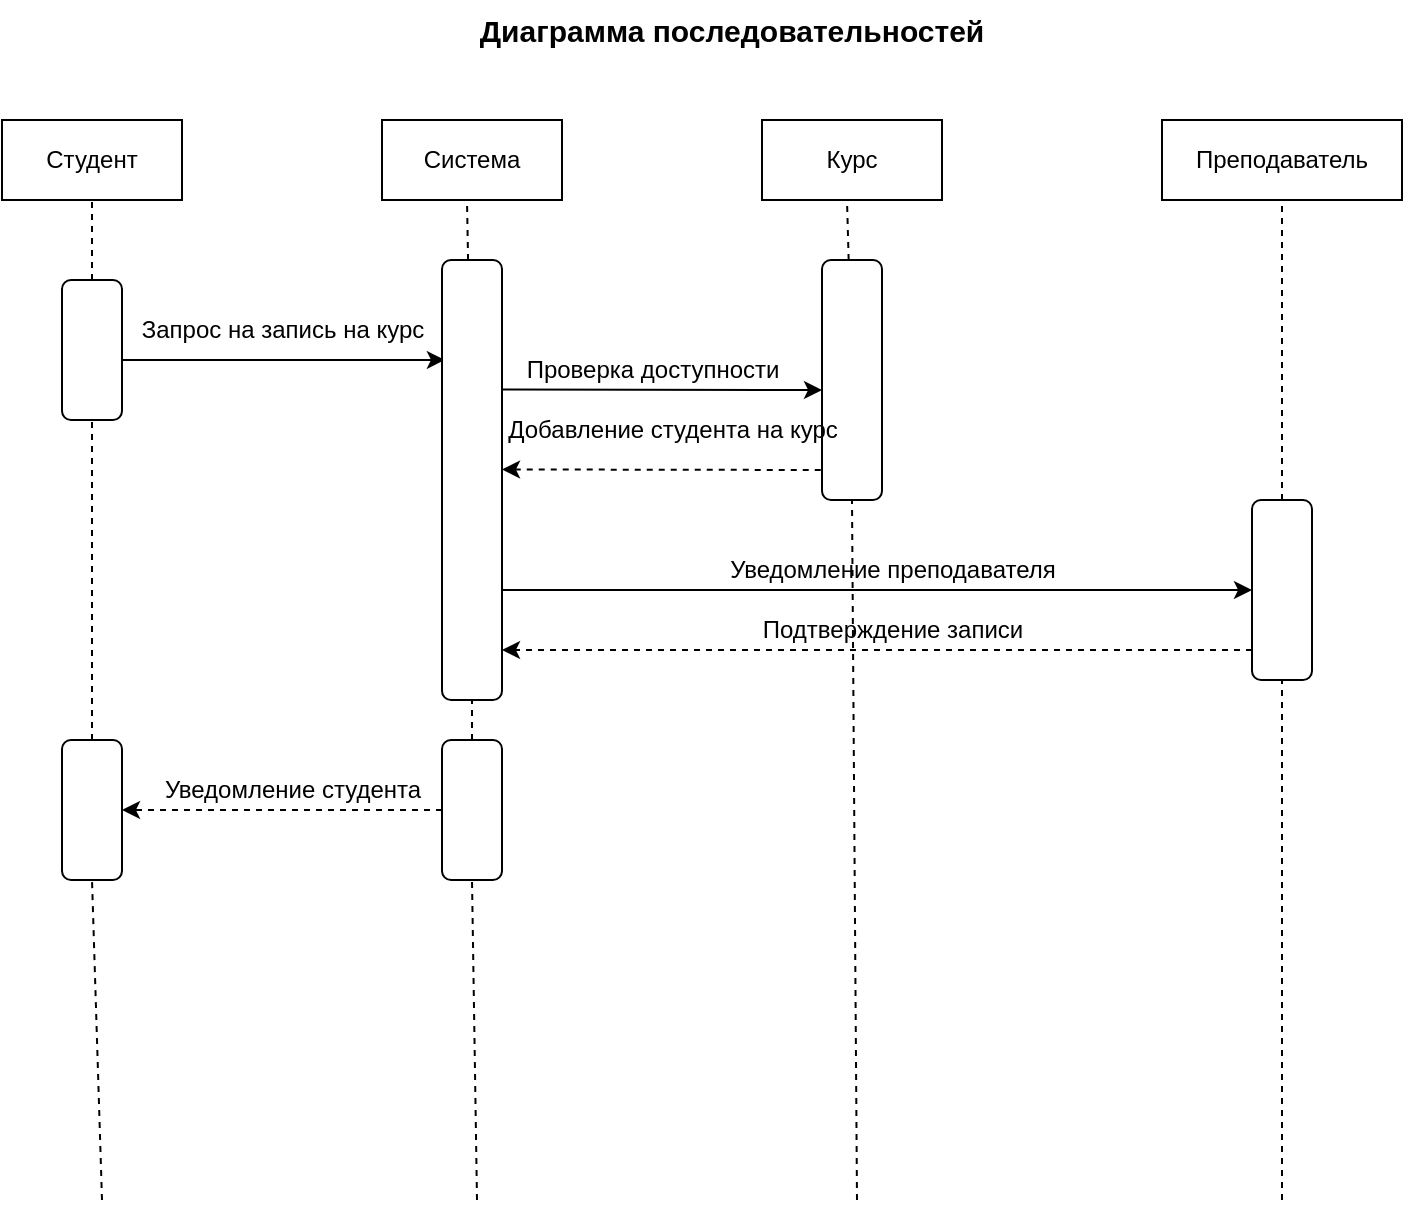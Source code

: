 <mxfile version="20.8.16" type="device"><diagram name="Страница 1" id="dYREoTbcegf1lq-o6Rzy"><mxGraphModel dx="1235" dy="731" grid="1" gridSize="10" guides="1" tooltips="1" connect="1" arrows="1" fold="1" page="1" pageScale="1" pageWidth="827" pageHeight="1169" math="0" shadow="0"><root><mxCell id="0"/><mxCell id="1" parent="0"/><mxCell id="o7vRSUF8-B59JGghVbkw-1" value="Студент" style="rounded=0;whiteSpace=wrap;html=1;" vertex="1" parent="1"><mxGeometry x="150" y="60" width="90" height="40" as="geometry"/></mxCell><mxCell id="o7vRSUF8-B59JGghVbkw-2" value="Преподаватель" style="rounded=0;whiteSpace=wrap;html=1;" vertex="1" parent="1"><mxGeometry x="730" y="60" width="120" height="40" as="geometry"/></mxCell><mxCell id="o7vRSUF8-B59JGghVbkw-3" value="Курс" style="rounded=0;whiteSpace=wrap;html=1;" vertex="1" parent="1"><mxGeometry x="530" y="60" width="90" height="40" as="geometry"/></mxCell><mxCell id="o7vRSUF8-B59JGghVbkw-4" value="Система" style="rounded=0;whiteSpace=wrap;html=1;" vertex="1" parent="1"><mxGeometry x="340" y="60" width="90" height="40" as="geometry"/></mxCell><mxCell id="o7vRSUF8-B59JGghVbkw-5" value="" style="endArrow=none;dashed=1;html=1;rounded=0;entryX=0.5;entryY=1;entryDx=0;entryDy=0;startArrow=none;" edge="1" parent="1" source="o7vRSUF8-B59JGghVbkw-11" target="o7vRSUF8-B59JGghVbkw-1"><mxGeometry width="50" height="50" relative="1" as="geometry"><mxPoint x="200" y="600" as="sourcePoint"/><mxPoint x="310" y="240" as="targetPoint"/></mxGeometry></mxCell><mxCell id="o7vRSUF8-B59JGghVbkw-6" value="" style="endArrow=none;dashed=1;html=1;rounded=0;startArrow=none;" edge="1" parent="1" source="o7vRSUF8-B59JGghVbkw-29"><mxGeometry width="50" height="50" relative="1" as="geometry"><mxPoint x="798" y="600" as="sourcePoint"/><mxPoint x="790" y="100" as="targetPoint"/></mxGeometry></mxCell><mxCell id="o7vRSUF8-B59JGghVbkw-7" value="" style="endArrow=none;dashed=1;html=1;rounded=0;entryX=0.5;entryY=1;entryDx=0;entryDy=0;startArrow=none;" edge="1" parent="1" source="o7vRSUF8-B59JGghVbkw-17"><mxGeometry width="50" height="50" relative="1" as="geometry"><mxPoint x="577.5" y="600" as="sourcePoint"/><mxPoint x="572.5" y="100" as="targetPoint"/></mxGeometry></mxCell><mxCell id="o7vRSUF8-B59JGghVbkw-8" value="" style="endArrow=none;dashed=1;html=1;rounded=0;entryX=0.5;entryY=1;entryDx=0;entryDy=0;startArrow=none;" edge="1" parent="1" source="o7vRSUF8-B59JGghVbkw-13"><mxGeometry width="50" height="50" relative="1" as="geometry"><mxPoint x="387.5" y="600" as="sourcePoint"/><mxPoint x="382.5" y="100" as="targetPoint"/></mxGeometry></mxCell><mxCell id="o7vRSUF8-B59JGghVbkw-12" value="" style="endArrow=none;dashed=1;html=1;rounded=0;entryX=0.5;entryY=1;entryDx=0;entryDy=0;startArrow=none;" edge="1" parent="1" source="o7vRSUF8-B59JGghVbkw-37" target="o7vRSUF8-B59JGghVbkw-11"><mxGeometry width="50" height="50" relative="1" as="geometry"><mxPoint x="200" y="600" as="sourcePoint"/><mxPoint x="195" y="100" as="targetPoint"/></mxGeometry></mxCell><mxCell id="o7vRSUF8-B59JGghVbkw-15" style="rounded=0;orthogonalLoop=1;jettySize=auto;html=1;entryX=1.009;entryY=0.998;entryDx=0;entryDy=0;entryPerimeter=0;" edge="1" parent="1" target="o7vRSUF8-B59JGghVbkw-16"><mxGeometry relative="1" as="geometry"><mxPoint x="200" y="180" as="sourcePoint"/><mxPoint x="369" y="189" as="targetPoint"/></mxGeometry></mxCell><mxCell id="o7vRSUF8-B59JGghVbkw-11" value="" style="rounded=1;whiteSpace=wrap;html=1;" vertex="1" parent="1"><mxGeometry x="180" y="140" width="30" height="70" as="geometry"/></mxCell><mxCell id="o7vRSUF8-B59JGghVbkw-14" value="" style="endArrow=none;dashed=1;html=1;rounded=0;entryX=0.5;entryY=1;entryDx=0;entryDy=0;startArrow=none;" edge="1" parent="1" source="o7vRSUF8-B59JGghVbkw-39" target="o7vRSUF8-B59JGghVbkw-13"><mxGeometry width="50" height="50" relative="1" as="geometry"><mxPoint x="387.5" y="600" as="sourcePoint"/><mxPoint x="382.5" y="100" as="targetPoint"/></mxGeometry></mxCell><mxCell id="o7vRSUF8-B59JGghVbkw-19" style="edgeStyle=none;rounded=0;orthogonalLoop=1;jettySize=auto;html=1;exitX=-0.021;exitY=0.824;exitDx=0;exitDy=0;exitPerimeter=0;" edge="1" parent="1" source="o7vRSUF8-B59JGghVbkw-20"><mxGeometry relative="1" as="geometry"><mxPoint x="560" y="195" as="targetPoint"/></mxGeometry></mxCell><mxCell id="o7vRSUF8-B59JGghVbkw-13" value="" style="rounded=1;whiteSpace=wrap;html=1;" vertex="1" parent="1"><mxGeometry x="370" y="130" width="30" height="220" as="geometry"/></mxCell><mxCell id="o7vRSUF8-B59JGghVbkw-16" value="Запрос на запись на курс" style="text;html=1;align=center;verticalAlign=middle;resizable=0;points=[];autosize=1;strokeColor=none;fillColor=none;" vertex="1" parent="1"><mxGeometry x="210" y="150" width="160" height="30" as="geometry"/></mxCell><mxCell id="o7vRSUF8-B59JGghVbkw-18" value="" style="endArrow=none;dashed=1;html=1;rounded=0;entryX=0.5;entryY=1;entryDx=0;entryDy=0;" edge="1" parent="1" target="o7vRSUF8-B59JGghVbkw-17"><mxGeometry width="50" height="50" relative="1" as="geometry"><mxPoint x="577.5" y="600" as="sourcePoint"/><mxPoint x="572.5" y="100" as="targetPoint"/></mxGeometry></mxCell><mxCell id="o7vRSUF8-B59JGghVbkw-17" value="" style="rounded=1;whiteSpace=wrap;html=1;" vertex="1" parent="1"><mxGeometry x="560" y="130" width="30" height="120" as="geometry"/></mxCell><mxCell id="o7vRSUF8-B59JGghVbkw-20" value="Проверка доступности" style="text;html=1;align=center;verticalAlign=middle;resizable=0;points=[];autosize=1;strokeColor=none;fillColor=none;" vertex="1" parent="1"><mxGeometry x="400" y="170" width="150" height="30" as="geometry"/></mxCell><mxCell id="o7vRSUF8-B59JGghVbkw-24" style="edgeStyle=none;rounded=0;orthogonalLoop=1;jettySize=auto;html=1;exitX=-0.021;exitY=0.824;exitDx=0;exitDy=0;exitPerimeter=0;startArrow=classic;startFill=1;endArrow=none;endFill=0;dashed=1;" edge="1" parent="1"><mxGeometry relative="1" as="geometry"><mxPoint x="562" y="235" as="targetPoint"/><mxPoint x="400.0" y="234.72" as="sourcePoint"/></mxGeometry></mxCell><mxCell id="o7vRSUF8-B59JGghVbkw-27" value="Добавление студента на курс" style="text;html=1;align=center;verticalAlign=middle;resizable=0;points=[];autosize=1;strokeColor=none;fillColor=none;" vertex="1" parent="1"><mxGeometry x="390" y="200" width="190" height="30" as="geometry"/></mxCell><mxCell id="o7vRSUF8-B59JGghVbkw-30" value="" style="endArrow=none;dashed=1;html=1;rounded=0;entryX=0.5;entryY=1;entryDx=0;entryDy=0;" edge="1" parent="1" target="o7vRSUF8-B59JGghVbkw-29"><mxGeometry width="50" height="50" relative="1" as="geometry"><mxPoint x="790" y="600" as="sourcePoint"/><mxPoint x="793" y="100" as="targetPoint"/></mxGeometry></mxCell><mxCell id="o7vRSUF8-B59JGghVbkw-31" style="edgeStyle=none;rounded=0;orthogonalLoop=1;jettySize=auto;html=1;entryX=1;entryY=0.75;entryDx=0;entryDy=0;startArrow=classic;startFill=1;endArrow=none;endFill=0;" edge="1" parent="1" source="o7vRSUF8-B59JGghVbkw-29" target="o7vRSUF8-B59JGghVbkw-13"><mxGeometry relative="1" as="geometry"/></mxCell><mxCell id="o7vRSUF8-B59JGghVbkw-29" value="" style="rounded=1;whiteSpace=wrap;html=1;" vertex="1" parent="1"><mxGeometry x="775" y="250" width="30" height="90" as="geometry"/></mxCell><mxCell id="o7vRSUF8-B59JGghVbkw-33" value="Уведомление преподавателя" style="text;html=1;align=center;verticalAlign=middle;resizable=0;points=[];autosize=1;strokeColor=none;fillColor=none;" vertex="1" parent="1"><mxGeometry x="500" y="270" width="190" height="30" as="geometry"/></mxCell><mxCell id="o7vRSUF8-B59JGghVbkw-34" style="edgeStyle=none;rounded=0;orthogonalLoop=1;jettySize=auto;html=1;entryX=1;entryY=0.75;entryDx=0;entryDy=0;startArrow=none;startFill=0;endArrow=classic;endFill=1;dashed=1;" edge="1" parent="1"><mxGeometry relative="1" as="geometry"><mxPoint x="775" y="325" as="sourcePoint"/><mxPoint x="400" y="325" as="targetPoint"/></mxGeometry></mxCell><mxCell id="o7vRSUF8-B59JGghVbkw-35" value="Подтверждение записи" style="text;html=1;align=center;verticalAlign=middle;resizable=0;points=[];autosize=1;strokeColor=none;fillColor=none;" vertex="1" parent="1"><mxGeometry x="520" y="300" width="150" height="30" as="geometry"/></mxCell><mxCell id="o7vRSUF8-B59JGghVbkw-38" value="" style="endArrow=none;dashed=1;html=1;rounded=0;entryX=0.5;entryY=1;entryDx=0;entryDy=0;" edge="1" parent="1" target="o7vRSUF8-B59JGghVbkw-37"><mxGeometry width="50" height="50" relative="1" as="geometry"><mxPoint x="200" y="600" as="sourcePoint"/><mxPoint x="195" y="210" as="targetPoint"/></mxGeometry></mxCell><mxCell id="o7vRSUF8-B59JGghVbkw-37" value="" style="rounded=1;whiteSpace=wrap;html=1;" vertex="1" parent="1"><mxGeometry x="180" y="370" width="30" height="70" as="geometry"/></mxCell><mxCell id="o7vRSUF8-B59JGghVbkw-40" value="" style="endArrow=none;dashed=1;html=1;rounded=0;entryX=0.5;entryY=1;entryDx=0;entryDy=0;" edge="1" parent="1" target="o7vRSUF8-B59JGghVbkw-39"><mxGeometry width="50" height="50" relative="1" as="geometry"><mxPoint x="387.5" y="600" as="sourcePoint"/><mxPoint x="385" y="350" as="targetPoint"/></mxGeometry></mxCell><mxCell id="o7vRSUF8-B59JGghVbkw-41" style="edgeStyle=none;rounded=0;orthogonalLoop=1;jettySize=auto;html=1;exitX=0;exitY=0.5;exitDx=0;exitDy=0;entryX=1;entryY=0.5;entryDx=0;entryDy=0;dashed=1;startArrow=none;startFill=0;endArrow=classic;endFill=1;" edge="1" parent="1" source="o7vRSUF8-B59JGghVbkw-39" target="o7vRSUF8-B59JGghVbkw-37"><mxGeometry relative="1" as="geometry"/></mxCell><mxCell id="o7vRSUF8-B59JGghVbkw-39" value="" style="rounded=1;whiteSpace=wrap;html=1;" vertex="1" parent="1"><mxGeometry x="370" y="370" width="30" height="70" as="geometry"/></mxCell><mxCell id="o7vRSUF8-B59JGghVbkw-42" value="Уведомление студента" style="text;html=1;align=center;verticalAlign=middle;resizable=0;points=[];autosize=1;strokeColor=none;fillColor=none;" vertex="1" parent="1"><mxGeometry x="220" y="380" width="150" height="30" as="geometry"/></mxCell><mxCell id="o7vRSUF8-B59JGghVbkw-44" value="&lt;b&gt;&lt;font style=&quot;font-size: 15px;&quot;&gt;Диаграмма последовательностей&lt;/font&gt;&lt;/b&gt;" style="text;html=1;strokeColor=none;fillColor=none;align=center;verticalAlign=middle;whiteSpace=wrap;rounded=0;" vertex="1" parent="1"><mxGeometry x="370" width="290" height="30" as="geometry"/></mxCell></root></mxGraphModel></diagram></mxfile>